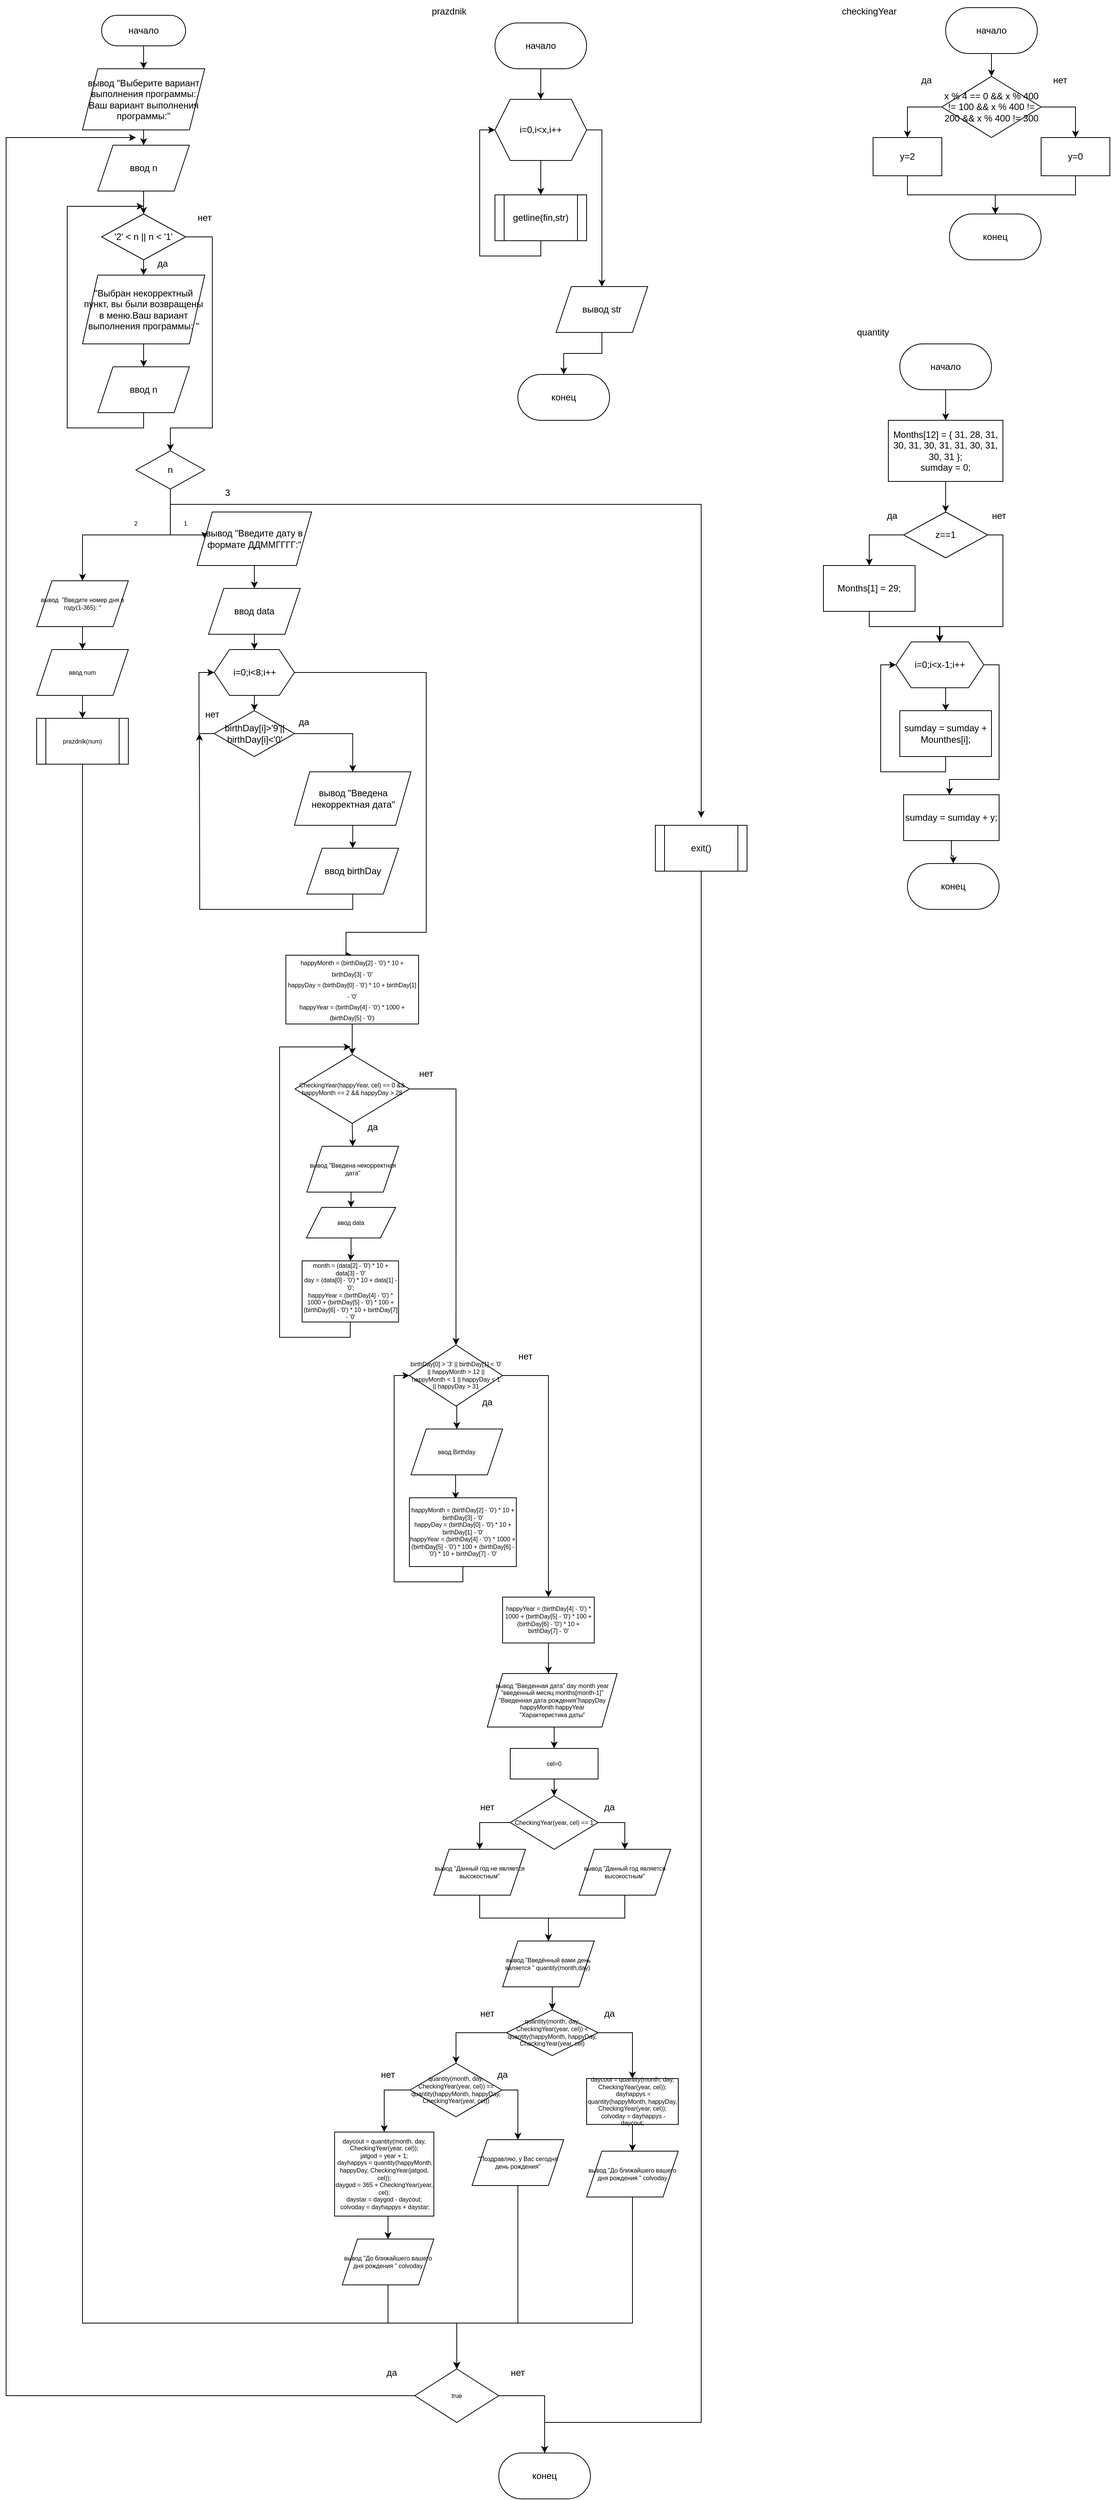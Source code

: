 <mxfile version="20.6.2" type="device"><diagram id="WlERKc_wCX-LpXXNb3Aj" name="Страница 1"><mxGraphModel dx="1368" dy="1985" grid="1" gridSize="10" guides="1" tooltips="1" connect="1" arrows="1" fold="1" page="1" pageScale="1" pageWidth="827" pageHeight="1169" math="0" shadow="0"><root><mxCell id="0"/><mxCell id="1" parent="0"/><mxCell id="9E3CcA8iOSaHi0ZTQrja-29" style="edgeStyle=orthogonalEdgeStyle;rounded=0;orthogonalLoop=1;jettySize=auto;html=1;exitX=0.5;exitY=1;exitDx=0;exitDy=0;" parent="1" source="9E3CcA8iOSaHi0ZTQrja-1" edge="1"><mxGeometry relative="1" as="geometry"><mxPoint x="220" y="100" as="targetPoint"/></mxGeometry></mxCell><mxCell id="9E3CcA8iOSaHi0ZTQrja-1" value="начало" style="rounded=1;whiteSpace=wrap;html=1;arcSize=50;" parent="1" vertex="1"><mxGeometry x="165" y="30" width="110" height="40" as="geometry"/></mxCell><mxCell id="Qgyra4-WTxVK1VKXla58-3" style="edgeStyle=orthogonalEdgeStyle;rounded=0;orthogonalLoop=1;jettySize=auto;html=1;exitX=0.5;exitY=1;exitDx=0;exitDy=0;entryX=0.5;entryY=0;entryDx=0;entryDy=0;" parent="1" source="Qgyra4-WTxVK1VKXla58-1" target="Qgyra4-WTxVK1VKXla58-2" edge="1"><mxGeometry relative="1" as="geometry"/></mxCell><mxCell id="Qgyra4-WTxVK1VKXla58-1" value="вывод &quot;Выберите вариант выполнения программы:&lt;br&gt;Ваш вариант выполнения программы:&quot;" style="shape=parallelogram;perimeter=parallelogramPerimeter;whiteSpace=wrap;html=1;fixedSize=1;" parent="1" vertex="1"><mxGeometry x="140" y="100" width="160" height="80" as="geometry"/></mxCell><mxCell id="Qgyra4-WTxVK1VKXla58-5" style="edgeStyle=orthogonalEdgeStyle;rounded=0;orthogonalLoop=1;jettySize=auto;html=1;exitX=0.5;exitY=1;exitDx=0;exitDy=0;" parent="1" source="Qgyra4-WTxVK1VKXla58-2" target="Qgyra4-WTxVK1VKXla58-4" edge="1"><mxGeometry relative="1" as="geometry"/></mxCell><mxCell id="Qgyra4-WTxVK1VKXla58-2" value="ввод n" style="shape=parallelogram;perimeter=parallelogramPerimeter;whiteSpace=wrap;html=1;fixedSize=1;" parent="1" vertex="1"><mxGeometry x="160" y="200" width="120" height="60" as="geometry"/></mxCell><mxCell id="Qgyra4-WTxVK1VKXla58-7" style="edgeStyle=orthogonalEdgeStyle;rounded=0;orthogonalLoop=1;jettySize=auto;html=1;exitX=0.5;exitY=1;exitDx=0;exitDy=0;entryX=0.5;entryY=0;entryDx=0;entryDy=0;" parent="1" source="Qgyra4-WTxVK1VKXla58-4" target="Qgyra4-WTxVK1VKXla58-6" edge="1"><mxGeometry relative="1" as="geometry"/></mxCell><mxCell id="Qgyra4-WTxVK1VKXla58-15" style="edgeStyle=orthogonalEdgeStyle;rounded=0;orthogonalLoop=1;jettySize=auto;html=1;exitX=1;exitY=0.5;exitDx=0;exitDy=0;entryX=0.5;entryY=0;entryDx=0;entryDy=0;" parent="1" source="Qgyra4-WTxVK1VKXla58-4" target="Qgyra4-WTxVK1VKXla58-14" edge="1"><mxGeometry relative="1" as="geometry"><Array as="points"><mxPoint x="310" y="320"/><mxPoint x="310" y="570"/><mxPoint x="255" y="570"/></Array></mxGeometry></mxCell><mxCell id="Qgyra4-WTxVK1VKXla58-4" value="'2' &lt; n || n &lt; '1'" style="rhombus;whiteSpace=wrap;html=1;" parent="1" vertex="1"><mxGeometry x="165" y="290" width="110" height="60" as="geometry"/></mxCell><mxCell id="Qgyra4-WTxVK1VKXla58-9" style="edgeStyle=orthogonalEdgeStyle;rounded=0;orthogonalLoop=1;jettySize=auto;html=1;exitX=0.5;exitY=1;exitDx=0;exitDy=0;entryX=0.5;entryY=0;entryDx=0;entryDy=0;" parent="1" source="Qgyra4-WTxVK1VKXla58-6" target="Qgyra4-WTxVK1VKXla58-8" edge="1"><mxGeometry relative="1" as="geometry"/></mxCell><mxCell id="Qgyra4-WTxVK1VKXla58-6" value="&quot;Выбран некорректный пункт, вы были возвращены в меню.Ваш вариант выполнения программы: &quot;" style="shape=parallelogram;perimeter=parallelogramPerimeter;whiteSpace=wrap;html=1;fixedSize=1;" parent="1" vertex="1"><mxGeometry x="140" y="370" width="160" height="90" as="geometry"/></mxCell><mxCell id="Qgyra4-WTxVK1VKXla58-10" style="edgeStyle=orthogonalEdgeStyle;rounded=0;orthogonalLoop=1;jettySize=auto;html=1;exitX=0.5;exitY=1;exitDx=0;exitDy=0;" parent="1" source="Qgyra4-WTxVK1VKXla58-8" edge="1"><mxGeometry relative="1" as="geometry"><mxPoint x="220" y="280" as="targetPoint"/><Array as="points"><mxPoint x="220" y="570"/><mxPoint x="120" y="570"/><mxPoint x="120" y="280"/></Array></mxGeometry></mxCell><mxCell id="Qgyra4-WTxVK1VKXla58-8" value="ввод n" style="shape=parallelogram;perimeter=parallelogramPerimeter;whiteSpace=wrap;html=1;fixedSize=1;" parent="1" vertex="1"><mxGeometry x="160" y="490" width="120" height="60" as="geometry"/></mxCell><mxCell id="Qgyra4-WTxVK1VKXla58-12" value="да" style="text;html=1;strokeColor=none;fillColor=none;align=center;verticalAlign=middle;whiteSpace=wrap;rounded=0;" parent="1" vertex="1"><mxGeometry x="215" y="340" width="60" height="30" as="geometry"/></mxCell><mxCell id="Qgyra4-WTxVK1VKXla58-13" value="нет" style="text;html=1;strokeColor=none;fillColor=none;align=center;verticalAlign=middle;whiteSpace=wrap;rounded=0;" parent="1" vertex="1"><mxGeometry x="270" y="280" width="60" height="30" as="geometry"/></mxCell><mxCell id="Qgyra4-WTxVK1VKXla58-20" style="edgeStyle=orthogonalEdgeStyle;rounded=0;orthogonalLoop=1;jettySize=auto;html=1;exitX=0.5;exitY=1;exitDx=0;exitDy=0;entryX=0;entryY=0.5;entryDx=0;entryDy=0;" parent="1" source="Qgyra4-WTxVK1VKXla58-14" target="Qgyra4-WTxVK1VKXla58-16" edge="1"><mxGeometry relative="1" as="geometry"><Array as="points"><mxPoint x="255" y="710"/><mxPoint x="300" y="710"/></Array></mxGeometry></mxCell><mxCell id="Qgyra4-WTxVK1VKXla58-100" style="edgeStyle=orthogonalEdgeStyle;rounded=0;orthogonalLoop=1;jettySize=auto;html=1;exitX=0.5;exitY=1;exitDx=0;exitDy=0;entryX=0.5;entryY=0;entryDx=0;entryDy=0;fontSize=8;" parent="1" source="Qgyra4-WTxVK1VKXla58-14" target="Qgyra4-WTxVK1VKXla58-98" edge="1"><mxGeometry relative="1" as="geometry"/></mxCell><mxCell id="Qgyra4-WTxVK1VKXla58-143" style="edgeStyle=orthogonalEdgeStyle;rounded=0;orthogonalLoop=1;jettySize=auto;html=1;exitX=0.5;exitY=1;exitDx=0;exitDy=0;fontSize=12;" parent="1" source="Qgyra4-WTxVK1VKXla58-14" edge="1"><mxGeometry relative="1" as="geometry"><mxPoint x="950" y="1080" as="targetPoint"/><Array as="points"><mxPoint x="255" y="670"/><mxPoint x="950" y="670"/><mxPoint x="950" y="1035"/></Array></mxGeometry></mxCell><mxCell id="Qgyra4-WTxVK1VKXla58-14" value="n" style="rhombus;whiteSpace=wrap;html=1;" parent="1" vertex="1"><mxGeometry x="210" y="600" width="90" height="50" as="geometry"/></mxCell><mxCell id="Qgyra4-WTxVK1VKXla58-19" style="edgeStyle=orthogonalEdgeStyle;rounded=0;orthogonalLoop=1;jettySize=auto;html=1;exitX=0.5;exitY=1;exitDx=0;exitDy=0;entryX=0.5;entryY=0;entryDx=0;entryDy=0;" parent="1" source="Qgyra4-WTxVK1VKXla58-16" target="Qgyra4-WTxVK1VKXla58-18" edge="1"><mxGeometry relative="1" as="geometry"/></mxCell><mxCell id="Qgyra4-WTxVK1VKXla58-16" value="вывод&amp;nbsp;&quot;Введите дату в формате ДДММГГГГ:&quot;" style="shape=parallelogram;perimeter=parallelogramPerimeter;whiteSpace=wrap;html=1;fixedSize=1;" parent="1" vertex="1"><mxGeometry x="290" y="680" width="150" height="70" as="geometry"/></mxCell><mxCell id="Qgyra4-WTxVK1VKXla58-23" style="edgeStyle=orthogonalEdgeStyle;rounded=0;orthogonalLoop=1;jettySize=auto;html=1;exitX=0.5;exitY=1;exitDx=0;exitDy=0;entryX=0.5;entryY=0;entryDx=0;entryDy=0;" parent="1" source="Qgyra4-WTxVK1VKXla58-18" target="Qgyra4-WTxVK1VKXla58-22" edge="1"><mxGeometry relative="1" as="geometry"/></mxCell><mxCell id="Qgyra4-WTxVK1VKXla58-18" value="ввод data" style="shape=parallelogram;perimeter=parallelogramPerimeter;whiteSpace=wrap;html=1;fixedSize=1;" parent="1" vertex="1"><mxGeometry x="305" y="780" width="120" height="60" as="geometry"/></mxCell><mxCell id="Qgyra4-WTxVK1VKXla58-25" style="edgeStyle=orthogonalEdgeStyle;rounded=0;orthogonalLoop=1;jettySize=auto;html=1;exitX=0.5;exitY=1;exitDx=0;exitDy=0;entryX=0.5;entryY=0;entryDx=0;entryDy=0;" parent="1" source="Qgyra4-WTxVK1VKXla58-22" target="Qgyra4-WTxVK1VKXla58-24" edge="1"><mxGeometry relative="1" as="geometry"/></mxCell><mxCell id="Qgyra4-WTxVK1VKXla58-35" style="edgeStyle=orthogonalEdgeStyle;rounded=0;orthogonalLoop=1;jettySize=auto;html=1;exitX=1;exitY=0.5;exitDx=0;exitDy=0;entryX=0.5;entryY=0;entryDx=0;entryDy=0;" parent="1" source="Qgyra4-WTxVK1VKXla58-22" target="Qgyra4-WTxVK1VKXla58-34" edge="1"><mxGeometry relative="1" as="geometry"><Array as="points"><mxPoint x="590" y="890"/><mxPoint x="590" y="1230"/><mxPoint x="485" y="1230"/></Array></mxGeometry></mxCell><mxCell id="Qgyra4-WTxVK1VKXla58-22" value="i=0;i&amp;lt;8;i++" style="shape=hexagon;perimeter=hexagonPerimeter2;whiteSpace=wrap;html=1;fixedSize=1;" parent="1" vertex="1"><mxGeometry x="312.5" y="860" width="105" height="60" as="geometry"/></mxCell><mxCell id="Qgyra4-WTxVK1VKXla58-27" style="edgeStyle=orthogonalEdgeStyle;rounded=0;orthogonalLoop=1;jettySize=auto;html=1;exitX=0;exitY=0.5;exitDx=0;exitDy=0;entryX=0;entryY=0.5;entryDx=0;entryDy=0;" parent="1" source="Qgyra4-WTxVK1VKXla58-24" target="Qgyra4-WTxVK1VKXla58-22" edge="1"><mxGeometry relative="1" as="geometry"/></mxCell><mxCell id="Qgyra4-WTxVK1VKXla58-30" style="edgeStyle=orthogonalEdgeStyle;rounded=0;orthogonalLoop=1;jettySize=auto;html=1;exitX=1;exitY=0.5;exitDx=0;exitDy=0;" parent="1" source="Qgyra4-WTxVK1VKXla58-24" target="Qgyra4-WTxVK1VKXla58-26" edge="1"><mxGeometry relative="1" as="geometry"/></mxCell><mxCell id="Qgyra4-WTxVK1VKXla58-24" value="birthDay[i]&amp;gt;'9'||&lt;br&gt;birthDay[i]&amp;lt;'0'" style="rhombus;whiteSpace=wrap;html=1;" parent="1" vertex="1"><mxGeometry x="312.5" y="940" width="105" height="60" as="geometry"/></mxCell><mxCell id="Qgyra4-WTxVK1VKXla58-32" style="edgeStyle=orthogonalEdgeStyle;rounded=0;orthogonalLoop=1;jettySize=auto;html=1;exitX=0.5;exitY=1;exitDx=0;exitDy=0;entryX=0.5;entryY=0;entryDx=0;entryDy=0;" parent="1" source="Qgyra4-WTxVK1VKXla58-26" target="Qgyra4-WTxVK1VKXla58-31" edge="1"><mxGeometry relative="1" as="geometry"/></mxCell><mxCell id="Qgyra4-WTxVK1VKXla58-26" value="вывод&amp;nbsp;&quot;Введена некорректная дата&quot;" style="shape=parallelogram;perimeter=parallelogramPerimeter;whiteSpace=wrap;html=1;fixedSize=1;" parent="1" vertex="1"><mxGeometry x="417.5" y="1020" width="152.5" height="70" as="geometry"/></mxCell><mxCell id="Qgyra4-WTxVK1VKXla58-28" value="нет" style="text;html=1;strokeColor=none;fillColor=none;align=center;verticalAlign=middle;whiteSpace=wrap;rounded=0;" parent="1" vertex="1"><mxGeometry x="280" y="930" width="60" height="30" as="geometry"/></mxCell><mxCell id="Qgyra4-WTxVK1VKXla58-29" value="да" style="text;html=1;strokeColor=none;fillColor=none;align=center;verticalAlign=middle;whiteSpace=wrap;rounded=0;" parent="1" vertex="1"><mxGeometry x="400" y="940" width="60" height="30" as="geometry"/></mxCell><mxCell id="Qgyra4-WTxVK1VKXla58-33" style="edgeStyle=orthogonalEdgeStyle;rounded=0;orthogonalLoop=1;jettySize=auto;html=1;exitX=0.5;exitY=1;exitDx=0;exitDy=0;" parent="1" source="Qgyra4-WTxVK1VKXla58-31" edge="1"><mxGeometry relative="1" as="geometry"><mxPoint x="293" y="970" as="targetPoint"/></mxGeometry></mxCell><mxCell id="Qgyra4-WTxVK1VKXla58-31" value="ввод birthDay" style="shape=parallelogram;perimeter=parallelogramPerimeter;whiteSpace=wrap;html=1;fixedSize=1;" parent="1" vertex="1"><mxGeometry x="433.75" y="1120" width="120" height="60" as="geometry"/></mxCell><mxCell id="Qgyra4-WTxVK1VKXla58-37" style="edgeStyle=orthogonalEdgeStyle;rounded=0;orthogonalLoop=1;jettySize=auto;html=1;exitX=0.5;exitY=1;exitDx=0;exitDy=0;entryX=0.5;entryY=0;entryDx=0;entryDy=0;fontSize=8;" parent="1" source="Qgyra4-WTxVK1VKXla58-34" target="Qgyra4-WTxVK1VKXla58-36" edge="1"><mxGeometry relative="1" as="geometry"/></mxCell><mxCell id="Qgyra4-WTxVK1VKXla58-34" value="&lt;font style=&quot;&quot;&gt;&lt;font style=&quot;font-size: 8px;&quot;&gt;happyMonth = (birthDay[2] - '0') * 10 + birthDay[3] - '0'&lt;br&gt;happyDay = (birthDay[0] - '0') * 10 + birthDay[1] - '0'&lt;br&gt;happyYear = (birthDay[4] - '0') * 1000 + (birthDay[5] - '0')&lt;/font&gt;&lt;br&gt;&lt;/font&gt;" style="rounded=0;whiteSpace=wrap;html=1;" parent="1" vertex="1"><mxGeometry x="406.25" y="1260" width="173.75" height="90" as="geometry"/></mxCell><mxCell id="Qgyra4-WTxVK1VKXla58-39" style="edgeStyle=orthogonalEdgeStyle;rounded=0;orthogonalLoop=1;jettySize=auto;html=1;exitX=0.5;exitY=1;exitDx=0;exitDy=0;entryX=0.5;entryY=0;entryDx=0;entryDy=0;fontSize=8;" parent="1" source="Qgyra4-WTxVK1VKXla58-36" target="Qgyra4-WTxVK1VKXla58-38" edge="1"><mxGeometry relative="1" as="geometry"/></mxCell><mxCell id="Qgyra4-WTxVK1VKXla58-48" style="edgeStyle=orthogonalEdgeStyle;rounded=0;orthogonalLoop=1;jettySize=auto;html=1;exitX=1;exitY=0.5;exitDx=0;exitDy=0;entryX=0.5;entryY=0;entryDx=0;entryDy=0;fontSize=8;" parent="1" source="Qgyra4-WTxVK1VKXla58-36" target="Qgyra4-WTxVK1VKXla58-47" edge="1"><mxGeometry relative="1" as="geometry"/></mxCell><mxCell id="Qgyra4-WTxVK1VKXla58-36" value="CheckingYear(happyYear, cel) == 0 &amp;&amp; happyMonth == 2 &amp;&amp; happyDay &gt; 28" style="rhombus;whiteSpace=wrap;html=1;fontSize=8;" parent="1" vertex="1"><mxGeometry x="418.28" y="1390" width="149.68" height="90" as="geometry"/></mxCell><mxCell id="Qgyra4-WTxVK1VKXla58-43" style="edgeStyle=orthogonalEdgeStyle;rounded=0;orthogonalLoop=1;jettySize=auto;html=1;exitX=0.5;exitY=1;exitDx=0;exitDy=0;entryX=0.5;entryY=0;entryDx=0;entryDy=0;fontSize=8;" parent="1" source="Qgyra4-WTxVK1VKXla58-38" target="Qgyra4-WTxVK1VKXla58-42" edge="1"><mxGeometry relative="1" as="geometry"/></mxCell><mxCell id="Qgyra4-WTxVK1VKXla58-38" value="вывод&amp;nbsp;&quot;Введена некорректная дата&quot;" style="shape=parallelogram;perimeter=parallelogramPerimeter;whiteSpace=wrap;html=1;fixedSize=1;fontSize=8;" parent="1" vertex="1"><mxGeometry x="433.75" y="1510" width="120" height="60" as="geometry"/></mxCell><mxCell id="Qgyra4-WTxVK1VKXla58-40" value="да" style="text;html=1;strokeColor=none;fillColor=none;align=center;verticalAlign=middle;whiteSpace=wrap;rounded=0;" parent="1" vertex="1"><mxGeometry x="490" y="1470" width="60" height="30" as="geometry"/></mxCell><mxCell id="Qgyra4-WTxVK1VKXla58-41" value="нет" style="text;html=1;strokeColor=none;fillColor=none;align=center;verticalAlign=middle;whiteSpace=wrap;rounded=0;" parent="1" vertex="1"><mxGeometry x="560" y="1400" width="60" height="30" as="geometry"/></mxCell><mxCell id="Qgyra4-WTxVK1VKXla58-45" style="edgeStyle=orthogonalEdgeStyle;rounded=0;orthogonalLoop=1;jettySize=auto;html=1;exitX=0.5;exitY=1;exitDx=0;exitDy=0;fontSize=8;" parent="1" source="Qgyra4-WTxVK1VKXla58-42" target="Qgyra4-WTxVK1VKXla58-44" edge="1"><mxGeometry relative="1" as="geometry"/></mxCell><mxCell id="Qgyra4-WTxVK1VKXla58-42" value="ввод data" style="shape=parallelogram;perimeter=parallelogramPerimeter;whiteSpace=wrap;html=1;fixedSize=1;fontSize=8;" parent="1" vertex="1"><mxGeometry x="433.12" y="1590" width="116.88" height="40" as="geometry"/></mxCell><mxCell id="Qgyra4-WTxVK1VKXla58-46" style="edgeStyle=orthogonalEdgeStyle;rounded=0;orthogonalLoop=1;jettySize=auto;html=1;exitX=0.5;exitY=1;exitDx=0;exitDy=0;fontSize=8;" parent="1" source="Qgyra4-WTxVK1VKXla58-44" edge="1"><mxGeometry relative="1" as="geometry"><mxPoint x="491" y="1380" as="targetPoint"/><Array as="points"><mxPoint x="491" y="1760"/><mxPoint x="398" y="1760"/><mxPoint x="398" y="1380"/><mxPoint x="418" y="1380"/></Array></mxGeometry></mxCell><mxCell id="Qgyra4-WTxVK1VKXla58-44" value="month = (data[2] - '0') * 10 + data[3] - '0'&lt;br&gt;day = (data[0] - '0') * 10 + data[1] - '0';&lt;br&gt;happyYear = (birthDay[4] - '0') * 1000 + (birthDay[5] - '0') * 100 + (birthDay[6] - '0') * 10 + birthDay[7] - '0'" style="rounded=0;whiteSpace=wrap;html=1;fontSize=8;" parent="1" vertex="1"><mxGeometry x="427.5" y="1660" width="126.25" height="80" as="geometry"/></mxCell><mxCell id="Qgyra4-WTxVK1VKXla58-52" style="edgeStyle=orthogonalEdgeStyle;rounded=0;orthogonalLoop=1;jettySize=auto;html=1;exitX=0.5;exitY=1;exitDx=0;exitDy=0;entryX=0.5;entryY=0;entryDx=0;entryDy=0;fontSize=8;" parent="1" source="Qgyra4-WTxVK1VKXla58-47" target="Qgyra4-WTxVK1VKXla58-51" edge="1"><mxGeometry relative="1" as="geometry"/></mxCell><mxCell id="Qgyra4-WTxVK1VKXla58-57" style="edgeStyle=orthogonalEdgeStyle;rounded=0;orthogonalLoop=1;jettySize=auto;html=1;exitX=1;exitY=0.5;exitDx=0;exitDy=0;entryX=0.5;entryY=0;entryDx=0;entryDy=0;fontSize=8;" parent="1" source="Qgyra4-WTxVK1VKXla58-47" target="Qgyra4-WTxVK1VKXla58-56" edge="1"><mxGeometry relative="1" as="geometry"/></mxCell><mxCell id="Qgyra4-WTxVK1VKXla58-47" value="birthDay[0] &gt; '3' || birthDay[1] &lt; '0' || happyMonth &gt; 12 || happyMonth &lt; 1 || happyDay &lt; 1 || happyDay &gt; 31" style="rhombus;whiteSpace=wrap;html=1;fontSize=8;" parent="1" vertex="1"><mxGeometry x="567.96" y="1770" width="122.04" height="80" as="geometry"/></mxCell><mxCell id="Qgyra4-WTxVK1VKXla58-49" value="нет" style="text;html=1;strokeColor=none;fillColor=none;align=center;verticalAlign=middle;whiteSpace=wrap;rounded=0;" parent="1" vertex="1"><mxGeometry x="690" y="1770" width="60" height="30" as="geometry"/></mxCell><mxCell id="Qgyra4-WTxVK1VKXla58-50" value="да" style="text;html=1;strokeColor=none;fillColor=none;align=center;verticalAlign=middle;whiteSpace=wrap;rounded=0;" parent="1" vertex="1"><mxGeometry x="640" y="1830" width="60" height="30" as="geometry"/></mxCell><mxCell id="Qgyra4-WTxVK1VKXla58-54" style="edgeStyle=orthogonalEdgeStyle;rounded=0;orthogonalLoop=1;jettySize=auto;html=1;exitX=0.5;exitY=1;exitDx=0;exitDy=0;entryX=0.432;entryY=0.016;entryDx=0;entryDy=0;entryPerimeter=0;fontSize=8;" parent="1" source="Qgyra4-WTxVK1VKXla58-51" target="Qgyra4-WTxVK1VKXla58-53" edge="1"><mxGeometry relative="1" as="geometry"/></mxCell><mxCell id="Qgyra4-WTxVK1VKXla58-51" value="ввод Birthday" style="shape=parallelogram;perimeter=parallelogramPerimeter;whiteSpace=wrap;html=1;fixedSize=1;fontSize=8;" parent="1" vertex="1"><mxGeometry x="570" y="1880" width="120" height="60" as="geometry"/></mxCell><mxCell id="Qgyra4-WTxVK1VKXla58-55" style="edgeStyle=orthogonalEdgeStyle;rounded=0;orthogonalLoop=1;jettySize=auto;html=1;exitX=0.5;exitY=1;exitDx=0;exitDy=0;entryX=0;entryY=0.5;entryDx=0;entryDy=0;fontSize=8;" parent="1" source="Qgyra4-WTxVK1VKXla58-53" target="Qgyra4-WTxVK1VKXla58-47" edge="1"><mxGeometry relative="1" as="geometry"/></mxCell><mxCell id="Qgyra4-WTxVK1VKXla58-53" value="happyMonth = (birthDay[2] - '0') * 10 + birthDay[3] - '0'&lt;br&gt;happyDay = (birthDay[0] - '0') * 10 + birthDay[1] - '0'&lt;br&gt;happyYear = (birthDay[4] - '0') * 1000 + (birthDay[5] - '0') * 100 + (birthDay[6] - '0') * 10 + birthDay[7] - '0'&lt;br&gt;" style="rounded=0;whiteSpace=wrap;html=1;fontSize=8;" parent="1" vertex="1"><mxGeometry x="567.96" y="1970" width="140" height="90" as="geometry"/></mxCell><mxCell id="Qgyra4-WTxVK1VKXla58-59" style="edgeStyle=orthogonalEdgeStyle;rounded=0;orthogonalLoop=1;jettySize=auto;html=1;exitX=0.5;exitY=1;exitDx=0;exitDy=0;entryX=0.471;entryY=0;entryDx=0;entryDy=0;entryPerimeter=0;fontSize=8;" parent="1" source="Qgyra4-WTxVK1VKXla58-56" target="Qgyra4-WTxVK1VKXla58-58" edge="1"><mxGeometry relative="1" as="geometry"/></mxCell><mxCell id="Qgyra4-WTxVK1VKXla58-56" value="happyYear = (birthDay[4] - '0') * 1000 + (birthDay[5] - '0') * 100 + (birthDay[6] - '0') * 10 + birthDay[7] - '0'" style="rounded=0;whiteSpace=wrap;html=1;fontSize=8;" parent="1" vertex="1"><mxGeometry x="690" y="2100" width="120" height="60" as="geometry"/></mxCell><mxCell id="Qgyra4-WTxVK1VKXla58-61" style="edgeStyle=orthogonalEdgeStyle;rounded=0;orthogonalLoop=1;jettySize=auto;html=1;exitX=0.5;exitY=1;exitDx=0;exitDy=0;entryX=0.5;entryY=0;entryDx=0;entryDy=0;fontSize=8;" parent="1" source="Qgyra4-WTxVK1VKXla58-58" target="Qgyra4-WTxVK1VKXla58-60" edge="1"><mxGeometry relative="1" as="geometry"/></mxCell><mxCell id="Qgyra4-WTxVK1VKXla58-58" value="вывод &quot;Введенная дата&quot; day month year&lt;br&gt;&quot;введенный месяц months[month-1]&quot;&lt;br&gt;&quot;Введенная дата рождения&quot;happyDay happyMonth happyYear&lt;br&gt;&quot;Характеристика даты&quot;" style="shape=parallelogram;perimeter=parallelogramPerimeter;whiteSpace=wrap;html=1;fixedSize=1;fontSize=8;" parent="1" vertex="1"><mxGeometry x="670" y="2200" width="170" height="70" as="geometry"/></mxCell><mxCell id="Qgyra4-WTxVK1VKXla58-63" style="edgeStyle=orthogonalEdgeStyle;rounded=0;orthogonalLoop=1;jettySize=auto;html=1;exitX=0.5;exitY=1;exitDx=0;exitDy=0;entryX=0.5;entryY=0;entryDx=0;entryDy=0;fontSize=8;" parent="1" source="Qgyra4-WTxVK1VKXla58-60" target="Qgyra4-WTxVK1VKXla58-62" edge="1"><mxGeometry relative="1" as="geometry"/></mxCell><mxCell id="Qgyra4-WTxVK1VKXla58-60" value="cel=0" style="rounded=0;whiteSpace=wrap;html=1;fontSize=8;" parent="1" vertex="1"><mxGeometry x="700" y="2298" width="115" height="40" as="geometry"/></mxCell><mxCell id="Qgyra4-WTxVK1VKXla58-65" style="edgeStyle=orthogonalEdgeStyle;rounded=0;orthogonalLoop=1;jettySize=auto;html=1;exitX=1;exitY=0.5;exitDx=0;exitDy=0;fontSize=8;" parent="1" source="Qgyra4-WTxVK1VKXla58-62" target="Qgyra4-WTxVK1VKXla58-64" edge="1"><mxGeometry relative="1" as="geometry"/></mxCell><mxCell id="Qgyra4-WTxVK1VKXla58-67" style="edgeStyle=orthogonalEdgeStyle;rounded=0;orthogonalLoop=1;jettySize=auto;html=1;exitX=0;exitY=0.5;exitDx=0;exitDy=0;entryX=0.5;entryY=0;entryDx=0;entryDy=0;fontSize=8;" parent="1" source="Qgyra4-WTxVK1VKXla58-62" target="Qgyra4-WTxVK1VKXla58-66" edge="1"><mxGeometry relative="1" as="geometry"/></mxCell><mxCell id="Qgyra4-WTxVK1VKXla58-62" value="CheckingYear(year, cel) == 1" style="rhombus;whiteSpace=wrap;html=1;fontSize=8;" parent="1" vertex="1"><mxGeometry x="700" y="2360" width="115" height="70" as="geometry"/></mxCell><mxCell id="Qgyra4-WTxVK1VKXla58-71" style="edgeStyle=orthogonalEdgeStyle;rounded=0;orthogonalLoop=1;jettySize=auto;html=1;exitX=0.5;exitY=1;exitDx=0;exitDy=0;entryX=0.5;entryY=0;entryDx=0;entryDy=0;fontSize=8;" parent="1" source="Qgyra4-WTxVK1VKXla58-64" target="Qgyra4-WTxVK1VKXla58-70" edge="1"><mxGeometry relative="1" as="geometry"/></mxCell><mxCell id="Qgyra4-WTxVK1VKXla58-64" value="вывод&amp;nbsp;&quot;Данный год является высокостным&quot;" style="shape=parallelogram;perimeter=parallelogramPerimeter;whiteSpace=wrap;html=1;fixedSize=1;fontSize=8;" parent="1" vertex="1"><mxGeometry x="790" y="2430" width="120" height="60" as="geometry"/></mxCell><mxCell id="Qgyra4-WTxVK1VKXla58-72" style="edgeStyle=orthogonalEdgeStyle;rounded=0;orthogonalLoop=1;jettySize=auto;html=1;exitX=0.5;exitY=1;exitDx=0;exitDy=0;entryX=0.5;entryY=0;entryDx=0;entryDy=0;fontSize=8;" parent="1" source="Qgyra4-WTxVK1VKXla58-66" target="Qgyra4-WTxVK1VKXla58-70" edge="1"><mxGeometry relative="1" as="geometry"/></mxCell><mxCell id="Qgyra4-WTxVK1VKXla58-66" value="вывод&amp;nbsp;&quot;Данный год не является высокостным&quot;" style="shape=parallelogram;perimeter=parallelogramPerimeter;whiteSpace=wrap;html=1;fixedSize=1;fontSize=8;" parent="1" vertex="1"><mxGeometry x="600" y="2430" width="120" height="60" as="geometry"/></mxCell><mxCell id="Qgyra4-WTxVK1VKXla58-68" value="да" style="text;html=1;strokeColor=none;fillColor=none;align=center;verticalAlign=middle;whiteSpace=wrap;rounded=0;" parent="1" vertex="1"><mxGeometry x="800" y="2360" width="60" height="30" as="geometry"/></mxCell><mxCell id="Qgyra4-WTxVK1VKXla58-69" value="нет" style="text;html=1;strokeColor=none;fillColor=none;align=center;verticalAlign=middle;whiteSpace=wrap;rounded=0;" parent="1" vertex="1"><mxGeometry x="640" y="2360" width="60" height="30" as="geometry"/></mxCell><mxCell id="Qgyra4-WTxVK1VKXla58-74" style="edgeStyle=orthogonalEdgeStyle;rounded=0;orthogonalLoop=1;jettySize=auto;html=1;exitX=0.5;exitY=1;exitDx=0;exitDy=0;entryX=0.5;entryY=0;entryDx=0;entryDy=0;fontSize=8;" parent="1" source="Qgyra4-WTxVK1VKXla58-70" target="Qgyra4-WTxVK1VKXla58-73" edge="1"><mxGeometry relative="1" as="geometry"/></mxCell><mxCell id="Qgyra4-WTxVK1VKXla58-70" value="вывод&amp;nbsp;&quot;Введённый вами день является &quot; quantity(month,day)&amp;nbsp;" style="shape=parallelogram;perimeter=parallelogramPerimeter;whiteSpace=wrap;html=1;fixedSize=1;fontSize=8;" parent="1" vertex="1"><mxGeometry x="690" y="2550" width="120" height="60" as="geometry"/></mxCell><mxCell id="Qgyra4-WTxVK1VKXla58-76" style="edgeStyle=orthogonalEdgeStyle;rounded=0;orthogonalLoop=1;jettySize=auto;html=1;exitX=1;exitY=0.5;exitDx=0;exitDy=0;fontSize=8;" parent="1" source="Qgyra4-WTxVK1VKXla58-73" target="Qgyra4-WTxVK1VKXla58-75" edge="1"><mxGeometry relative="1" as="geometry"/></mxCell><mxCell id="Qgyra4-WTxVK1VKXla58-82" style="edgeStyle=orthogonalEdgeStyle;rounded=0;orthogonalLoop=1;jettySize=auto;html=1;exitX=0;exitY=0.5;exitDx=0;exitDy=0;entryX=0.5;entryY=0;entryDx=0;entryDy=0;fontSize=8;" parent="1" source="Qgyra4-WTxVK1VKXla58-73" target="Qgyra4-WTxVK1VKXla58-81" edge="1"><mxGeometry relative="1" as="geometry"/></mxCell><mxCell id="Qgyra4-WTxVK1VKXla58-73" value="quantity(month, day, CheckingYear(year, cel)) &lt; quantity(happyMonth, happyDay, CheckingYear(year, cel)" style="rhombus;whiteSpace=wrap;html=1;fontSize=8;" parent="1" vertex="1"><mxGeometry x="695" y="2640" width="120" height="60" as="geometry"/></mxCell><mxCell id="Qgyra4-WTxVK1VKXla58-80" style="edgeStyle=orthogonalEdgeStyle;rounded=0;orthogonalLoop=1;jettySize=auto;html=1;exitX=0.5;exitY=1;exitDx=0;exitDy=0;entryX=0.5;entryY=0;entryDx=0;entryDy=0;fontSize=8;" parent="1" source="Qgyra4-WTxVK1VKXla58-75" target="Qgyra4-WTxVK1VKXla58-79" edge="1"><mxGeometry relative="1" as="geometry"/></mxCell><mxCell id="Qgyra4-WTxVK1VKXla58-75" value="daycout = quantity(month, day, CheckingYear(year, cel));&lt;br&gt;&amp;nbsp;dayhappys = quantity(happyMonth, happyDay, CheckingYear(year, cel));&lt;br&gt;&amp;nbsp;colvoday = dayhappys - daycout;" style="rounded=0;whiteSpace=wrap;html=1;fontSize=8;" parent="1" vertex="1"><mxGeometry x="800" y="2730" width="120" height="60" as="geometry"/></mxCell><mxCell id="Qgyra4-WTxVK1VKXla58-77" value="да" style="text;html=1;strokeColor=none;fillColor=none;align=center;verticalAlign=middle;whiteSpace=wrap;rounded=0;" parent="1" vertex="1"><mxGeometry x="800" y="2630" width="60" height="30" as="geometry"/></mxCell><mxCell id="Qgyra4-WTxVK1VKXla58-78" value="нет" style="text;html=1;strokeColor=none;fillColor=none;align=center;verticalAlign=middle;whiteSpace=wrap;rounded=0;" parent="1" vertex="1"><mxGeometry x="640" y="2630" width="60" height="30" as="geometry"/></mxCell><mxCell id="Qgyra4-WTxVK1VKXla58-120" style="edgeStyle=orthogonalEdgeStyle;rounded=0;orthogonalLoop=1;jettySize=auto;html=1;exitX=0.5;exitY=1;exitDx=0;exitDy=0;entryX=0.5;entryY=0;entryDx=0;entryDy=0;fontSize=8;" parent="1" source="Qgyra4-WTxVK1VKXla58-79" target="Qgyra4-WTxVK1VKXla58-112" edge="1"><mxGeometry relative="1" as="geometry"><Array as="points"><mxPoint x="860" y="3050"/><mxPoint x="630" y="3050"/></Array></mxGeometry></mxCell><mxCell id="Qgyra4-WTxVK1VKXla58-79" value="вывод&amp;nbsp;&quot;До ближайшего вашего дня рождения &quot; colvoday" style="shape=parallelogram;perimeter=parallelogramPerimeter;whiteSpace=wrap;html=1;fixedSize=1;fontSize=8;" parent="1" vertex="1"><mxGeometry x="800" y="2825" width="120" height="60" as="geometry"/></mxCell><mxCell id="Qgyra4-WTxVK1VKXla58-84" style="edgeStyle=orthogonalEdgeStyle;rounded=0;orthogonalLoop=1;jettySize=auto;html=1;exitX=1;exitY=0.5;exitDx=0;exitDy=0;fontSize=8;" parent="1" source="Qgyra4-WTxVK1VKXla58-81" target="Qgyra4-WTxVK1VKXla58-83" edge="1"><mxGeometry relative="1" as="geometry"/></mxCell><mxCell id="Qgyra4-WTxVK1VKXla58-87" style="edgeStyle=orthogonalEdgeStyle;rounded=0;orthogonalLoop=1;jettySize=auto;html=1;exitX=0;exitY=0.5;exitDx=0;exitDy=0;fontSize=8;" parent="1" source="Qgyra4-WTxVK1VKXla58-81" target="Qgyra4-WTxVK1VKXla58-86" edge="1"><mxGeometry relative="1" as="geometry"/></mxCell><mxCell id="Qgyra4-WTxVK1VKXla58-81" value="quantity(month, day, CheckingYear(year, cel)) == quantity(happyMonth, happyDay, CheckingYear(year, cel))" style="rhombus;whiteSpace=wrap;html=1;fontSize=8;" parent="1" vertex="1"><mxGeometry x="568.98" y="2710" width="120" height="70" as="geometry"/></mxCell><mxCell id="Qgyra4-WTxVK1VKXla58-119" style="edgeStyle=orthogonalEdgeStyle;rounded=0;orthogonalLoop=1;jettySize=auto;html=1;exitX=0.5;exitY=1;exitDx=0;exitDy=0;entryX=0.5;entryY=0;entryDx=0;entryDy=0;fontSize=8;" parent="1" source="Qgyra4-WTxVK1VKXla58-83" target="Qgyra4-WTxVK1VKXla58-112" edge="1"><mxGeometry relative="1" as="geometry"><Array as="points"><mxPoint x="710" y="3050"/><mxPoint x="630" y="3050"/></Array></mxGeometry></mxCell><mxCell id="Qgyra4-WTxVK1VKXla58-83" value="&quot;Поздравляю, у Вас сегодня день рождения&quot;" style="shape=parallelogram;perimeter=parallelogramPerimeter;whiteSpace=wrap;html=1;fixedSize=1;fontSize=8;" parent="1" vertex="1"><mxGeometry x="650" y="2810" width="120" height="60" as="geometry"/></mxCell><mxCell id="Qgyra4-WTxVK1VKXla58-85" value="да" style="text;html=1;strokeColor=none;fillColor=none;align=center;verticalAlign=middle;whiteSpace=wrap;rounded=0;" parent="1" vertex="1"><mxGeometry x="660" y="2710" width="60" height="30" as="geometry"/></mxCell><mxCell id="Qgyra4-WTxVK1VKXla58-91" style="edgeStyle=orthogonalEdgeStyle;rounded=0;orthogonalLoop=1;jettySize=auto;html=1;exitX=0.5;exitY=1;exitDx=0;exitDy=0;entryX=0.5;entryY=0;entryDx=0;entryDy=0;fontSize=8;" parent="1" source="Qgyra4-WTxVK1VKXla58-86" target="Qgyra4-WTxVK1VKXla58-90" edge="1"><mxGeometry relative="1" as="geometry"/></mxCell><mxCell id="Qgyra4-WTxVK1VKXla58-86" value="daycout = quantity(month, day, CheckingYear(year, cel));&lt;br&gt;jatgod = year + 1;&lt;br&gt;&amp;nbsp;dayhappys = quantity(happyMonth, happyDay, CheckingYear(jatgod, cel));&lt;br&gt;daygod = 365 + CheckingYear(year, cel);&lt;br&gt;daystar = daygod - daycout;&lt;br&gt;&amp;nbsp;colvoday = dayhappys + daystar;" style="rounded=0;whiteSpace=wrap;html=1;fontSize=8;" parent="1" vertex="1"><mxGeometry x="470" y="2800" width="130" height="110" as="geometry"/></mxCell><mxCell id="Qgyra4-WTxVK1VKXla58-88" value="нет" style="text;html=1;strokeColor=none;fillColor=none;align=center;verticalAlign=middle;whiteSpace=wrap;rounded=0;" parent="1" vertex="1"><mxGeometry x="510" y="2710" width="60" height="30" as="geometry"/></mxCell><mxCell id="Qgyra4-WTxVK1VKXla58-118" style="edgeStyle=orthogonalEdgeStyle;rounded=0;orthogonalLoop=1;jettySize=auto;html=1;exitX=0.5;exitY=1;exitDx=0;exitDy=0;entryX=0.5;entryY=0;entryDx=0;entryDy=0;fontSize=8;" parent="1" source="Qgyra4-WTxVK1VKXla58-90" target="Qgyra4-WTxVK1VKXla58-112" edge="1"><mxGeometry relative="1" as="geometry"><Array as="points"><mxPoint x="540" y="3050"/><mxPoint x="630" y="3050"/></Array></mxGeometry></mxCell><mxCell id="Qgyra4-WTxVK1VKXla58-90" value="вывод&amp;nbsp;&quot;До ближайшего вашего дня рождения &quot; colvoday" style="shape=parallelogram;perimeter=parallelogramPerimeter;whiteSpace=wrap;html=1;fixedSize=1;fontSize=8;" parent="1" vertex="1"><mxGeometry x="480" y="2940" width="120" height="60" as="geometry"/></mxCell><mxCell id="Qgyra4-WTxVK1VKXla58-97" value="1" style="text;html=1;strokeColor=none;fillColor=none;align=center;verticalAlign=middle;whiteSpace=wrap;rounded=0;fontSize=8;" parent="1" vertex="1"><mxGeometry x="245" y="680" width="60" height="30" as="geometry"/></mxCell><mxCell id="Qgyra4-WTxVK1VKXla58-102" style="edgeStyle=orthogonalEdgeStyle;rounded=0;orthogonalLoop=1;jettySize=auto;html=1;exitX=0.5;exitY=1;exitDx=0;exitDy=0;fontSize=8;" parent="1" source="Qgyra4-WTxVK1VKXla58-98" target="Qgyra4-WTxVK1VKXla58-99" edge="1"><mxGeometry relative="1" as="geometry"/></mxCell><mxCell id="Qgyra4-WTxVK1VKXla58-98" value="вывод&amp;nbsp;&amp;nbsp;&quot;Введите номер дня в году(1-365): &quot;" style="shape=parallelogram;perimeter=parallelogramPerimeter;whiteSpace=wrap;html=1;fixedSize=1;fontSize=8;" parent="1" vertex="1"><mxGeometry x="80" y="770" width="120" height="60" as="geometry"/></mxCell><mxCell id="Qgyra4-WTxVK1VKXla58-105" style="edgeStyle=orthogonalEdgeStyle;rounded=0;orthogonalLoop=1;jettySize=auto;html=1;exitX=0.5;exitY=1;exitDx=0;exitDy=0;entryX=0.5;entryY=0;entryDx=0;entryDy=0;fontSize=8;" parent="1" source="Qgyra4-WTxVK1VKXla58-99" target="Qgyra4-WTxVK1VKXla58-104" edge="1"><mxGeometry relative="1" as="geometry"/></mxCell><mxCell id="Qgyra4-WTxVK1VKXla58-99" value="ввод num" style="shape=parallelogram;perimeter=parallelogramPerimeter;whiteSpace=wrap;html=1;fixedSize=1;fontSize=8;" parent="1" vertex="1"><mxGeometry x="80" y="860" width="120" height="60" as="geometry"/></mxCell><mxCell id="Qgyra4-WTxVK1VKXla58-101" value="2" style="text;html=1;strokeColor=none;fillColor=none;align=center;verticalAlign=middle;whiteSpace=wrap;rounded=0;fontSize=8;" parent="1" vertex="1"><mxGeometry x="180" y="680" width="60" height="30" as="geometry"/></mxCell><mxCell id="Qgyra4-WTxVK1VKXla58-123" style="edgeStyle=orthogonalEdgeStyle;rounded=0;orthogonalLoop=1;jettySize=auto;html=1;exitX=0.5;exitY=1;exitDx=0;exitDy=0;entryX=0.5;entryY=0;entryDx=0;entryDy=0;fontSize=8;" parent="1" source="Qgyra4-WTxVK1VKXla58-104" target="Qgyra4-WTxVK1VKXla58-112" edge="1"><mxGeometry relative="1" as="geometry"><Array as="points"><mxPoint x="140" y="3050"/><mxPoint x="630" y="3050"/></Array></mxGeometry></mxCell><mxCell id="Qgyra4-WTxVK1VKXla58-104" value="prazdnik(num)" style="shape=process;whiteSpace=wrap;html=1;backgroundOutline=1;fontSize=8;" parent="1" vertex="1"><mxGeometry x="80" y="950" width="120" height="60" as="geometry"/></mxCell><mxCell id="Qgyra4-WTxVK1VKXla58-122" style="edgeStyle=orthogonalEdgeStyle;rounded=0;orthogonalLoop=1;jettySize=auto;html=1;exitX=0;exitY=0.5;exitDx=0;exitDy=0;fontSize=8;" parent="1" source="Qgyra4-WTxVK1VKXla58-112" edge="1"><mxGeometry relative="1" as="geometry"><mxPoint x="210" y="190" as="targetPoint"/><Array as="points"><mxPoint x="40" y="3145"/><mxPoint x="40" y="190"/></Array></mxGeometry></mxCell><mxCell id="Qgyra4-WTxVK1VKXla58-125" style="edgeStyle=orthogonalEdgeStyle;rounded=0;orthogonalLoop=1;jettySize=auto;html=1;exitX=1;exitY=0.5;exitDx=0;exitDy=0;fontSize=8;" parent="1" source="Qgyra4-WTxVK1VKXla58-112" target="Qgyra4-WTxVK1VKXla58-124" edge="1"><mxGeometry relative="1" as="geometry"/></mxCell><mxCell id="Qgyra4-WTxVK1VKXla58-112" value="true" style="rhombus;whiteSpace=wrap;html=1;fontSize=8;" parent="1" vertex="1"><mxGeometry x="575" y="3110" width="110" height="70" as="geometry"/></mxCell><mxCell id="Qgyra4-WTxVK1VKXla58-124" value="&lt;font style=&quot;font-size: 12px;&quot;&gt;конец&lt;/font&gt;" style="rounded=1;whiteSpace=wrap;html=1;fontSize=8;arcSize=50;" parent="1" vertex="1"><mxGeometry x="685" y="3220" width="120" height="60" as="geometry"/></mxCell><mxCell id="Qgyra4-WTxVK1VKXla58-128" style="edgeStyle=orthogonalEdgeStyle;rounded=0;orthogonalLoop=1;jettySize=auto;html=1;exitX=0.5;exitY=1;exitDx=0;exitDy=0;entryX=0.5;entryY=0;entryDx=0;entryDy=0;fontSize=12;" parent="1" source="Qgyra4-WTxVK1VKXla58-126" target="Qgyra4-WTxVK1VKXla58-127" edge="1"><mxGeometry relative="1" as="geometry"/></mxCell><mxCell id="Qgyra4-WTxVK1VKXla58-126" value="начало" style="rounded=1;whiteSpace=wrap;html=1;fontSize=12;arcSize=50;" parent="1" vertex="1"><mxGeometry x="680" y="40" width="120" height="60" as="geometry"/></mxCell><mxCell id="Qgyra4-WTxVK1VKXla58-130" style="edgeStyle=orthogonalEdgeStyle;rounded=0;orthogonalLoop=1;jettySize=auto;html=1;exitX=0.5;exitY=1;exitDx=0;exitDy=0;fontSize=12;" parent="1" source="Qgyra4-WTxVK1VKXla58-127" target="Qgyra4-WTxVK1VKXla58-129" edge="1"><mxGeometry relative="1" as="geometry"/></mxCell><mxCell id="Qgyra4-WTxVK1VKXla58-133" style="edgeStyle=orthogonalEdgeStyle;rounded=0;orthogonalLoop=1;jettySize=auto;html=1;exitX=1;exitY=0.5;exitDx=0;exitDy=0;fontSize=12;" parent="1" source="Qgyra4-WTxVK1VKXla58-127" target="Qgyra4-WTxVK1VKXla58-132" edge="1"><mxGeometry relative="1" as="geometry"/></mxCell><mxCell id="Qgyra4-WTxVK1VKXla58-127" value="i=0,i&amp;lt;x,i++" style="shape=hexagon;perimeter=hexagonPerimeter2;whiteSpace=wrap;html=1;fixedSize=1;fontSize=12;" parent="1" vertex="1"><mxGeometry x="680" y="140" width="120" height="80" as="geometry"/></mxCell><mxCell id="Qgyra4-WTxVK1VKXla58-131" style="edgeStyle=orthogonalEdgeStyle;rounded=0;orthogonalLoop=1;jettySize=auto;html=1;exitX=0.5;exitY=1;exitDx=0;exitDy=0;entryX=0;entryY=0.5;entryDx=0;entryDy=0;fontSize=12;" parent="1" source="Qgyra4-WTxVK1VKXla58-129" target="Qgyra4-WTxVK1VKXla58-127" edge="1"><mxGeometry relative="1" as="geometry"/></mxCell><mxCell id="Qgyra4-WTxVK1VKXla58-129" value="getline(fin,str)" style="shape=process;whiteSpace=wrap;html=1;backgroundOutline=1;fontSize=12;" parent="1" vertex="1"><mxGeometry x="680" y="265" width="120" height="60" as="geometry"/></mxCell><mxCell id="Qgyra4-WTxVK1VKXla58-135" style="edgeStyle=orthogonalEdgeStyle;rounded=0;orthogonalLoop=1;jettySize=auto;html=1;exitX=0.5;exitY=1;exitDx=0;exitDy=0;entryX=0.5;entryY=0;entryDx=0;entryDy=0;fontSize=12;" parent="1" source="Qgyra4-WTxVK1VKXla58-132" target="Qgyra4-WTxVK1VKXla58-134" edge="1"><mxGeometry relative="1" as="geometry"/></mxCell><mxCell id="Qgyra4-WTxVK1VKXla58-132" value="вывод str" style="shape=parallelogram;perimeter=parallelogramPerimeter;whiteSpace=wrap;html=1;fixedSize=1;fontSize=12;" parent="1" vertex="1"><mxGeometry x="760" y="385" width="120" height="60" as="geometry"/></mxCell><mxCell id="Qgyra4-WTxVK1VKXla58-134" value="конец" style="rounded=1;whiteSpace=wrap;html=1;fontSize=12;arcSize=50;" parent="1" vertex="1"><mxGeometry x="710" y="500" width="120" height="60" as="geometry"/></mxCell><mxCell id="Qgyra4-WTxVK1VKXla58-136" value="prazdnik" style="text;html=1;strokeColor=none;fillColor=none;align=center;verticalAlign=middle;whiteSpace=wrap;rounded=0;fontSize=12;" parent="1" vertex="1"><mxGeometry x="590" y="10" width="60" height="30" as="geometry"/></mxCell><mxCell id="Qgyra4-WTxVK1VKXla58-139" value="3" style="text;html=1;strokeColor=none;fillColor=none;align=center;verticalAlign=middle;whiteSpace=wrap;rounded=0;fontSize=12;" parent="1" vertex="1"><mxGeometry x="300" y="640" width="60" height="30" as="geometry"/></mxCell><mxCell id="Qgyra4-WTxVK1VKXla58-145" style="edgeStyle=orthogonalEdgeStyle;rounded=0;orthogonalLoop=1;jettySize=auto;html=1;exitX=0.5;exitY=1;exitDx=0;exitDy=0;fontSize=12;" parent="1" source="Qgyra4-WTxVK1VKXla58-144" target="Qgyra4-WTxVK1VKXla58-124" edge="1"><mxGeometry relative="1" as="geometry"><Array as="points"><mxPoint x="950" y="3180"/><mxPoint x="745" y="3180"/></Array></mxGeometry></mxCell><mxCell id="Qgyra4-WTxVK1VKXla58-144" value="exit()" style="shape=process;whiteSpace=wrap;html=1;backgroundOutline=1;fontSize=12;" parent="1" vertex="1"><mxGeometry x="890" y="1090" width="120" height="60" as="geometry"/></mxCell><mxCell id="Qgyra4-WTxVK1VKXla58-146" value="да" style="text;html=1;strokeColor=none;fillColor=none;align=center;verticalAlign=middle;whiteSpace=wrap;rounded=0;fontSize=12;" parent="1" vertex="1"><mxGeometry x="515" y="3100" width="60" height="30" as="geometry"/></mxCell><mxCell id="Qgyra4-WTxVK1VKXla58-147" value="нет" style="text;html=1;strokeColor=none;fillColor=none;align=center;verticalAlign=middle;whiteSpace=wrap;rounded=0;fontSize=12;" parent="1" vertex="1"><mxGeometry x="680" y="3100" width="60" height="30" as="geometry"/></mxCell><mxCell id="Qgyra4-WTxVK1VKXla58-150" style="edgeStyle=orthogonalEdgeStyle;rounded=0;orthogonalLoop=1;jettySize=auto;html=1;exitX=0.5;exitY=1;exitDx=0;exitDy=0;entryX=0.5;entryY=0;entryDx=0;entryDy=0;fontSize=12;" parent="1" source="Qgyra4-WTxVK1VKXla58-148" target="Qgyra4-WTxVK1VKXla58-149" edge="1"><mxGeometry relative="1" as="geometry"/></mxCell><mxCell id="Qgyra4-WTxVK1VKXla58-148" value="начало" style="rounded=1;whiteSpace=wrap;html=1;fontSize=12;arcSize=50;" parent="1" vertex="1"><mxGeometry x="1270" y="20" width="120" height="60" as="geometry"/></mxCell><mxCell id="Qgyra4-WTxVK1VKXla58-153" style="edgeStyle=orthogonalEdgeStyle;rounded=0;orthogonalLoop=1;jettySize=auto;html=1;exitX=0;exitY=0.5;exitDx=0;exitDy=0;fontSize=12;" parent="1" source="Qgyra4-WTxVK1VKXla58-149" target="Qgyra4-WTxVK1VKXla58-151" edge="1"><mxGeometry relative="1" as="geometry"/></mxCell><mxCell id="Qgyra4-WTxVK1VKXla58-154" style="edgeStyle=orthogonalEdgeStyle;rounded=0;orthogonalLoop=1;jettySize=auto;html=1;exitX=1;exitY=0.5;exitDx=0;exitDy=0;entryX=0.5;entryY=0;entryDx=0;entryDy=0;fontSize=12;" parent="1" source="Qgyra4-WTxVK1VKXla58-149" target="Qgyra4-WTxVK1VKXla58-152" edge="1"><mxGeometry relative="1" as="geometry"/></mxCell><mxCell id="Qgyra4-WTxVK1VKXla58-149" value="x % 4 == 0 &amp;&amp; x % 400 != 100 &amp;&amp; x % 400 != 200 &amp;&amp; x % 400 != 300" style="rhombus;whiteSpace=wrap;html=1;fontSize=12;" parent="1" vertex="1"><mxGeometry x="1265" y="110" width="130" height="80" as="geometry"/></mxCell><mxCell id="Qgyra4-WTxVK1VKXla58-157" style="edgeStyle=orthogonalEdgeStyle;rounded=0;orthogonalLoop=1;jettySize=auto;html=1;exitX=0.5;exitY=1;exitDx=0;exitDy=0;fontSize=12;" parent="1" source="Qgyra4-WTxVK1VKXla58-151" target="Qgyra4-WTxVK1VKXla58-155" edge="1"><mxGeometry relative="1" as="geometry"/></mxCell><mxCell id="Qgyra4-WTxVK1VKXla58-151" value="y=2" style="rounded=0;whiteSpace=wrap;html=1;fontSize=12;" parent="1" vertex="1"><mxGeometry x="1175" y="190" width="90" height="50" as="geometry"/></mxCell><mxCell id="Qgyra4-WTxVK1VKXla58-156" style="edgeStyle=orthogonalEdgeStyle;rounded=0;orthogonalLoop=1;jettySize=auto;html=1;exitX=0.5;exitY=1;exitDx=0;exitDy=0;fontSize=12;" parent="1" source="Qgyra4-WTxVK1VKXla58-152" target="Qgyra4-WTxVK1VKXla58-155" edge="1"><mxGeometry relative="1" as="geometry"/></mxCell><mxCell id="Qgyra4-WTxVK1VKXla58-152" value="y=0" style="rounded=0;whiteSpace=wrap;html=1;fontSize=12;" parent="1" vertex="1"><mxGeometry x="1395" y="190" width="90" height="50" as="geometry"/></mxCell><mxCell id="Qgyra4-WTxVK1VKXla58-155" value="конец" style="rounded=1;whiteSpace=wrap;html=1;fontSize=12;arcSize=50;" parent="1" vertex="1"><mxGeometry x="1275" y="290" width="120" height="60" as="geometry"/></mxCell><mxCell id="Qgyra4-WTxVK1VKXla58-158" value="да" style="text;html=1;strokeColor=none;fillColor=none;align=center;verticalAlign=middle;whiteSpace=wrap;rounded=0;fontSize=12;" parent="1" vertex="1"><mxGeometry x="1215" y="100" width="60" height="30" as="geometry"/></mxCell><mxCell id="Qgyra4-WTxVK1VKXla58-159" value="нет" style="text;html=1;strokeColor=none;fillColor=none;align=center;verticalAlign=middle;whiteSpace=wrap;rounded=0;fontSize=12;" parent="1" vertex="1"><mxGeometry x="1390" y="100" width="60" height="30" as="geometry"/></mxCell><mxCell id="Qgyra4-WTxVK1VKXla58-160" value="checkingYear" style="text;html=1;strokeColor=none;fillColor=none;align=center;verticalAlign=middle;whiteSpace=wrap;rounded=0;fontSize=12;" parent="1" vertex="1"><mxGeometry x="1140" y="10" width="60" height="30" as="geometry"/></mxCell><mxCell id="Qgyra4-WTxVK1VKXla58-163" style="edgeStyle=orthogonalEdgeStyle;rounded=0;orthogonalLoop=1;jettySize=auto;html=1;exitX=0.5;exitY=1;exitDx=0;exitDy=0;entryX=0.5;entryY=0;entryDx=0;entryDy=0;fontSize=12;" parent="1" source="Qgyra4-WTxVK1VKXla58-161" target="Qgyra4-WTxVK1VKXla58-162" edge="1"><mxGeometry relative="1" as="geometry"/></mxCell><mxCell id="Qgyra4-WTxVK1VKXla58-161" value="начало" style="rounded=1;whiteSpace=wrap;html=1;fontSize=12;arcSize=50;" parent="1" vertex="1"><mxGeometry x="1210" y="460" width="120" height="60" as="geometry"/></mxCell><mxCell id="Qgyra4-WTxVK1VKXla58-165" style="edgeStyle=orthogonalEdgeStyle;rounded=0;orthogonalLoop=1;jettySize=auto;html=1;exitX=0.5;exitY=1;exitDx=0;exitDy=0;entryX=0.5;entryY=0;entryDx=0;entryDy=0;fontSize=12;" parent="1" source="Qgyra4-WTxVK1VKXla58-162" target="Qgyra4-WTxVK1VKXla58-164" edge="1"><mxGeometry relative="1" as="geometry"/></mxCell><mxCell id="Qgyra4-WTxVK1VKXla58-162" value="&lt;div&gt;Months[12] = { 31, 28, 31, 30, 31, 30, 31, 31, 30, 31, 30, 31 };&lt;/div&gt;&lt;div&gt;sumday = 0;&lt;/div&gt;" style="rounded=0;whiteSpace=wrap;html=1;fontSize=12;" parent="1" vertex="1"><mxGeometry x="1195" y="560" width="150" height="80" as="geometry"/></mxCell><mxCell id="Qgyra4-WTxVK1VKXla58-167" style="edgeStyle=orthogonalEdgeStyle;rounded=0;orthogonalLoop=1;jettySize=auto;html=1;exitX=0;exitY=0.5;exitDx=0;exitDy=0;fontSize=12;" parent="1" source="Qgyra4-WTxVK1VKXla58-164" target="Qgyra4-WTxVK1VKXla58-166" edge="1"><mxGeometry relative="1" as="geometry"/></mxCell><mxCell id="Qgyra4-WTxVK1VKXla58-169" style="edgeStyle=orthogonalEdgeStyle;rounded=0;orthogonalLoop=1;jettySize=auto;html=1;exitX=1;exitY=0.5;exitDx=0;exitDy=0;fontSize=12;" parent="1" source="Qgyra4-WTxVK1VKXla58-164" target="Qgyra4-WTxVK1VKXla58-168" edge="1"><mxGeometry relative="1" as="geometry"><Array as="points"><mxPoint x="1345" y="710"/><mxPoint x="1345" y="830"/><mxPoint x="1262" y="830"/></Array></mxGeometry></mxCell><mxCell id="Qgyra4-WTxVK1VKXla58-164" value="z==1" style="rhombus;whiteSpace=wrap;html=1;fontSize=12;" parent="1" vertex="1"><mxGeometry x="1215" y="680" width="110" height="60" as="geometry"/></mxCell><mxCell id="Qgyra4-WTxVK1VKXla58-172" style="edgeStyle=orthogonalEdgeStyle;rounded=0;orthogonalLoop=1;jettySize=auto;html=1;exitX=0.5;exitY=1;exitDx=0;exitDy=0;entryX=0.5;entryY=0;entryDx=0;entryDy=0;fontSize=12;" parent="1" source="Qgyra4-WTxVK1VKXla58-166" target="Qgyra4-WTxVK1VKXla58-168" edge="1"><mxGeometry relative="1" as="geometry"/></mxCell><mxCell id="Qgyra4-WTxVK1VKXla58-166" value="Months[1] = 29;" style="rounded=0;whiteSpace=wrap;html=1;fontSize=12;" parent="1" vertex="1"><mxGeometry x="1110" y="750" width="120" height="60" as="geometry"/></mxCell><mxCell id="Qgyra4-WTxVK1VKXla58-176" style="edgeStyle=orthogonalEdgeStyle;rounded=0;orthogonalLoop=1;jettySize=auto;html=1;exitX=0.5;exitY=1;exitDx=0;exitDy=0;entryX=0.5;entryY=0;entryDx=0;entryDy=0;fontSize=12;" parent="1" source="Qgyra4-WTxVK1VKXla58-168" target="Qgyra4-WTxVK1VKXla58-175" edge="1"><mxGeometry relative="1" as="geometry"/></mxCell><mxCell id="Qgyra4-WTxVK1VKXla58-179" style="edgeStyle=orthogonalEdgeStyle;rounded=0;orthogonalLoop=1;jettySize=auto;html=1;exitX=1;exitY=0.5;exitDx=0;exitDy=0;fontSize=12;" parent="1" source="Qgyra4-WTxVK1VKXla58-168" target="Qgyra4-WTxVK1VKXla58-178" edge="1"><mxGeometry relative="1" as="geometry"><Array as="points"><mxPoint x="1340" y="880"/><mxPoint x="1340" y="1030"/><mxPoint x="1275" y="1030"/></Array></mxGeometry></mxCell><mxCell id="Qgyra4-WTxVK1VKXla58-168" value="i=0;i&amp;lt;x-1;i++" style="shape=hexagon;perimeter=hexagonPerimeter2;whiteSpace=wrap;html=1;fixedSize=1;fontSize=12;" parent="1" vertex="1"><mxGeometry x="1205" y="850" width="115" height="60" as="geometry"/></mxCell><mxCell id="Qgyra4-WTxVK1VKXla58-173" value="да" style="text;html=1;strokeColor=none;fillColor=none;align=center;verticalAlign=middle;whiteSpace=wrap;rounded=0;fontSize=12;" parent="1" vertex="1"><mxGeometry x="1170" y="670" width="60" height="30" as="geometry"/></mxCell><mxCell id="Qgyra4-WTxVK1VKXla58-174" value="нет" style="text;html=1;strokeColor=none;fillColor=none;align=center;verticalAlign=middle;whiteSpace=wrap;rounded=0;fontSize=12;" parent="1" vertex="1"><mxGeometry x="1310" y="670" width="60" height="30" as="geometry"/></mxCell><mxCell id="Qgyra4-WTxVK1VKXla58-177" style="edgeStyle=orthogonalEdgeStyle;rounded=0;orthogonalLoop=1;jettySize=auto;html=1;exitX=0.5;exitY=1;exitDx=0;exitDy=0;entryX=0;entryY=0.5;entryDx=0;entryDy=0;fontSize=12;" parent="1" source="Qgyra4-WTxVK1VKXla58-175" target="Qgyra4-WTxVK1VKXla58-168" edge="1"><mxGeometry relative="1" as="geometry"/></mxCell><mxCell id="Qgyra4-WTxVK1VKXla58-175" value="sumday = sumday + Mounthes[i];" style="rounded=0;whiteSpace=wrap;html=1;fontSize=12;" parent="1" vertex="1"><mxGeometry x="1210" y="940" width="120" height="60" as="geometry"/></mxCell><mxCell id="Qgyra4-WTxVK1VKXla58-181" style="edgeStyle=orthogonalEdgeStyle;rounded=0;orthogonalLoop=1;jettySize=auto;html=1;exitX=0.5;exitY=1;exitDx=0;exitDy=0;fontSize=12;" parent="1" source="Qgyra4-WTxVK1VKXla58-178" target="Qgyra4-WTxVK1VKXla58-180" edge="1"><mxGeometry relative="1" as="geometry"/></mxCell><mxCell id="Qgyra4-WTxVK1VKXla58-178" value="sumday = sumday + y;" style="rounded=0;whiteSpace=wrap;html=1;fontSize=12;" parent="1" vertex="1"><mxGeometry x="1215" y="1050" width="125" height="60" as="geometry"/></mxCell><mxCell id="Qgyra4-WTxVK1VKXla58-180" value="конец" style="rounded=1;whiteSpace=wrap;html=1;fontSize=12;arcSize=50;" parent="1" vertex="1"><mxGeometry x="1220" y="1140" width="120" height="60" as="geometry"/></mxCell><mxCell id="Qgyra4-WTxVK1VKXla58-182" value="quantity" style="text;html=1;strokeColor=none;fillColor=none;align=center;verticalAlign=middle;whiteSpace=wrap;rounded=0;fontSize=12;" parent="1" vertex="1"><mxGeometry x="1145" y="430" width="60" height="30" as="geometry"/></mxCell></root></mxGraphModel></diagram></mxfile>